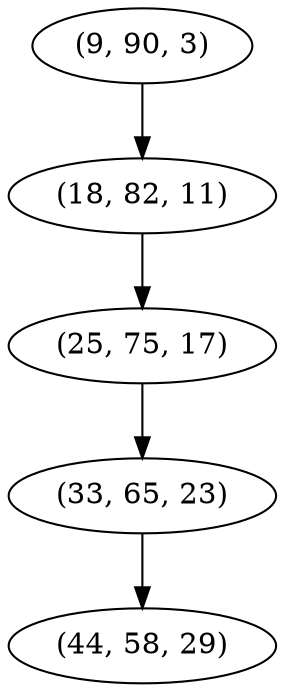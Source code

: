 digraph tree {
    "(9, 90, 3)";
    "(18, 82, 11)";
    "(25, 75, 17)";
    "(33, 65, 23)";
    "(44, 58, 29)";
    "(9, 90, 3)" -> "(18, 82, 11)";
    "(18, 82, 11)" -> "(25, 75, 17)";
    "(25, 75, 17)" -> "(33, 65, 23)";
    "(33, 65, 23)" -> "(44, 58, 29)";
}
